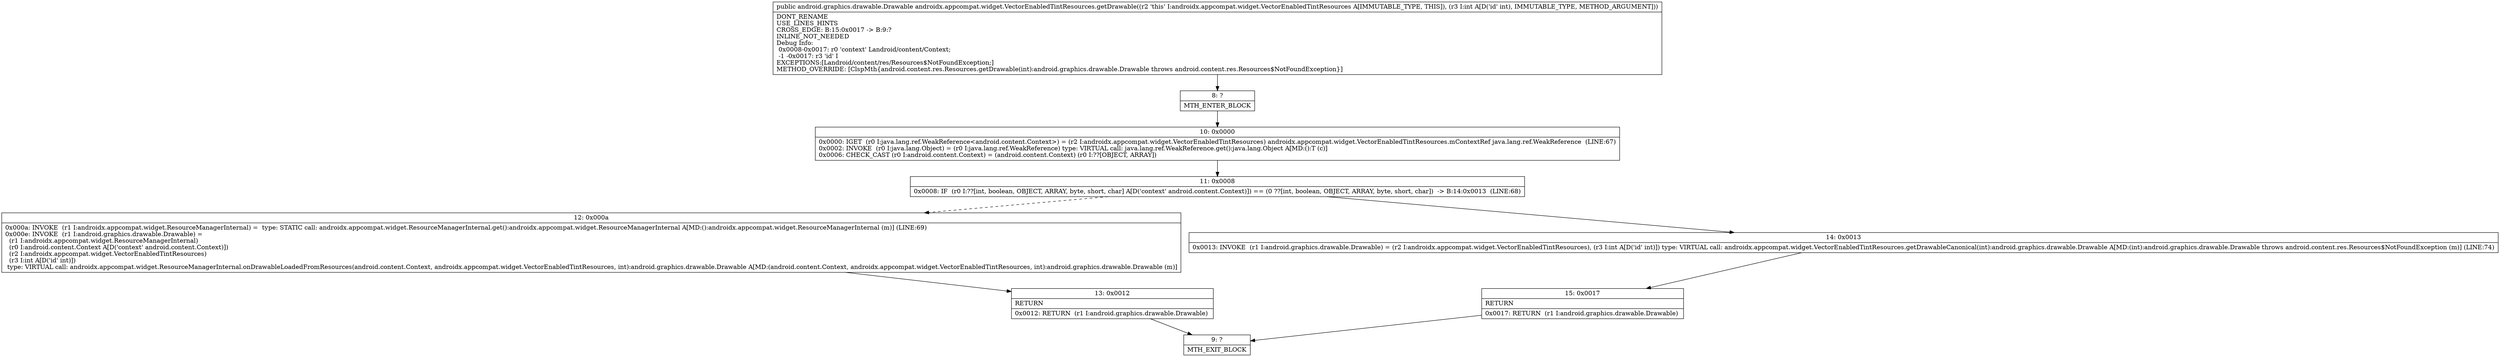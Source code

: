 digraph "CFG forandroidx.appcompat.widget.VectorEnabledTintResources.getDrawable(I)Landroid\/graphics\/drawable\/Drawable;" {
Node_8 [shape=record,label="{8\:\ ?|MTH_ENTER_BLOCK\l}"];
Node_10 [shape=record,label="{10\:\ 0x0000|0x0000: IGET  (r0 I:java.lang.ref.WeakReference\<android.content.Context\>) = (r2 I:androidx.appcompat.widget.VectorEnabledTintResources) androidx.appcompat.widget.VectorEnabledTintResources.mContextRef java.lang.ref.WeakReference  (LINE:67)\l0x0002: INVOKE  (r0 I:java.lang.Object) = (r0 I:java.lang.ref.WeakReference) type: VIRTUAL call: java.lang.ref.WeakReference.get():java.lang.Object A[MD:():T (c)]\l0x0006: CHECK_CAST (r0 I:android.content.Context) = (android.content.Context) (r0 I:??[OBJECT, ARRAY]) \l}"];
Node_11 [shape=record,label="{11\:\ 0x0008|0x0008: IF  (r0 I:??[int, boolean, OBJECT, ARRAY, byte, short, char] A[D('context' android.content.Context)]) == (0 ??[int, boolean, OBJECT, ARRAY, byte, short, char])  \-\> B:14:0x0013  (LINE:68)\l}"];
Node_12 [shape=record,label="{12\:\ 0x000a|0x000a: INVOKE  (r1 I:androidx.appcompat.widget.ResourceManagerInternal) =  type: STATIC call: androidx.appcompat.widget.ResourceManagerInternal.get():androidx.appcompat.widget.ResourceManagerInternal A[MD:():androidx.appcompat.widget.ResourceManagerInternal (m)] (LINE:69)\l0x000e: INVOKE  (r1 I:android.graphics.drawable.Drawable) = \l  (r1 I:androidx.appcompat.widget.ResourceManagerInternal)\l  (r0 I:android.content.Context A[D('context' android.content.Context)])\l  (r2 I:androidx.appcompat.widget.VectorEnabledTintResources)\l  (r3 I:int A[D('id' int)])\l type: VIRTUAL call: androidx.appcompat.widget.ResourceManagerInternal.onDrawableLoadedFromResources(android.content.Context, androidx.appcompat.widget.VectorEnabledTintResources, int):android.graphics.drawable.Drawable A[MD:(android.content.Context, androidx.appcompat.widget.VectorEnabledTintResources, int):android.graphics.drawable.Drawable (m)]\l}"];
Node_13 [shape=record,label="{13\:\ 0x0012|RETURN\l|0x0012: RETURN  (r1 I:android.graphics.drawable.Drawable) \l}"];
Node_9 [shape=record,label="{9\:\ ?|MTH_EXIT_BLOCK\l}"];
Node_14 [shape=record,label="{14\:\ 0x0013|0x0013: INVOKE  (r1 I:android.graphics.drawable.Drawable) = (r2 I:androidx.appcompat.widget.VectorEnabledTintResources), (r3 I:int A[D('id' int)]) type: VIRTUAL call: androidx.appcompat.widget.VectorEnabledTintResources.getDrawableCanonical(int):android.graphics.drawable.Drawable A[MD:(int):android.graphics.drawable.Drawable throws android.content.res.Resources$NotFoundException (m)] (LINE:74)\l}"];
Node_15 [shape=record,label="{15\:\ 0x0017|RETURN\l|0x0017: RETURN  (r1 I:android.graphics.drawable.Drawable) \l}"];
MethodNode[shape=record,label="{public android.graphics.drawable.Drawable androidx.appcompat.widget.VectorEnabledTintResources.getDrawable((r2 'this' I:androidx.appcompat.widget.VectorEnabledTintResources A[IMMUTABLE_TYPE, THIS]), (r3 I:int A[D('id' int), IMMUTABLE_TYPE, METHOD_ARGUMENT]))  | DONT_RENAME\lUSE_LINES_HINTS\lCROSS_EDGE: B:15:0x0017 \-\> B:9:?\lINLINE_NOT_NEEDED\lDebug Info:\l  0x0008\-0x0017: r0 'context' Landroid\/content\/Context;\l  \-1 \-0x0017: r3 'id' I\lEXCEPTIONS:[Landroid\/content\/res\/Resources$NotFoundException;]\lMETHOD_OVERRIDE: [ClspMth\{android.content.res.Resources.getDrawable(int):android.graphics.drawable.Drawable throws android.content.res.Resources$NotFoundException\}]\l}"];
MethodNode -> Node_8;Node_8 -> Node_10;
Node_10 -> Node_11;
Node_11 -> Node_12[style=dashed];
Node_11 -> Node_14;
Node_12 -> Node_13;
Node_13 -> Node_9;
Node_14 -> Node_15;
Node_15 -> Node_9;
}

